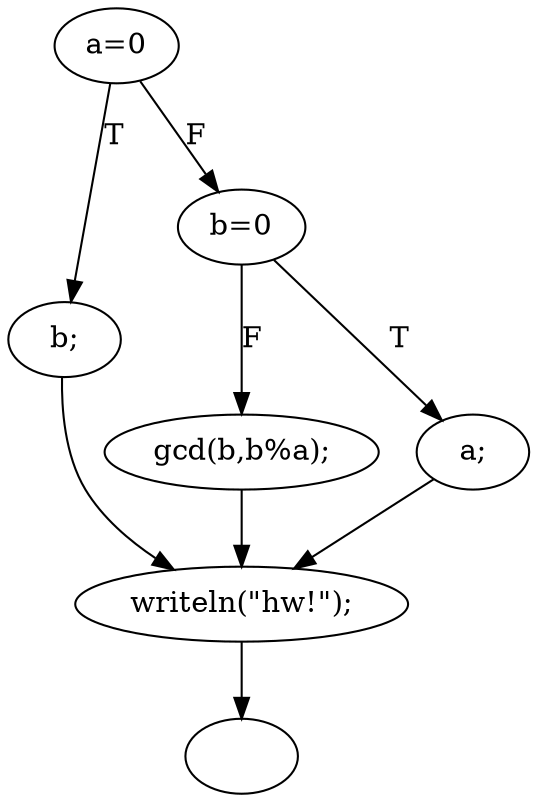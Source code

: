 digraph {
  0 [label="b;"];
  1 [label="gcd(b,b%a);"];
  2 [label="b=0"];
  3 [label="a=0"];
  4 [label="a;"];
  5 [label="writeln(\"hw!\");"];
  6 [label=""];
  2 -> 1 [label="F"];
  3 -> 0 [label="T"];
  4 -> 5 [label=""];
  2 -> 4 [label="T"];
  3 -> 2 [label="F"];
  0 -> 5 [label=""];
  5 -> 6 [label=""];
  1 -> 5 [label=""];
}
